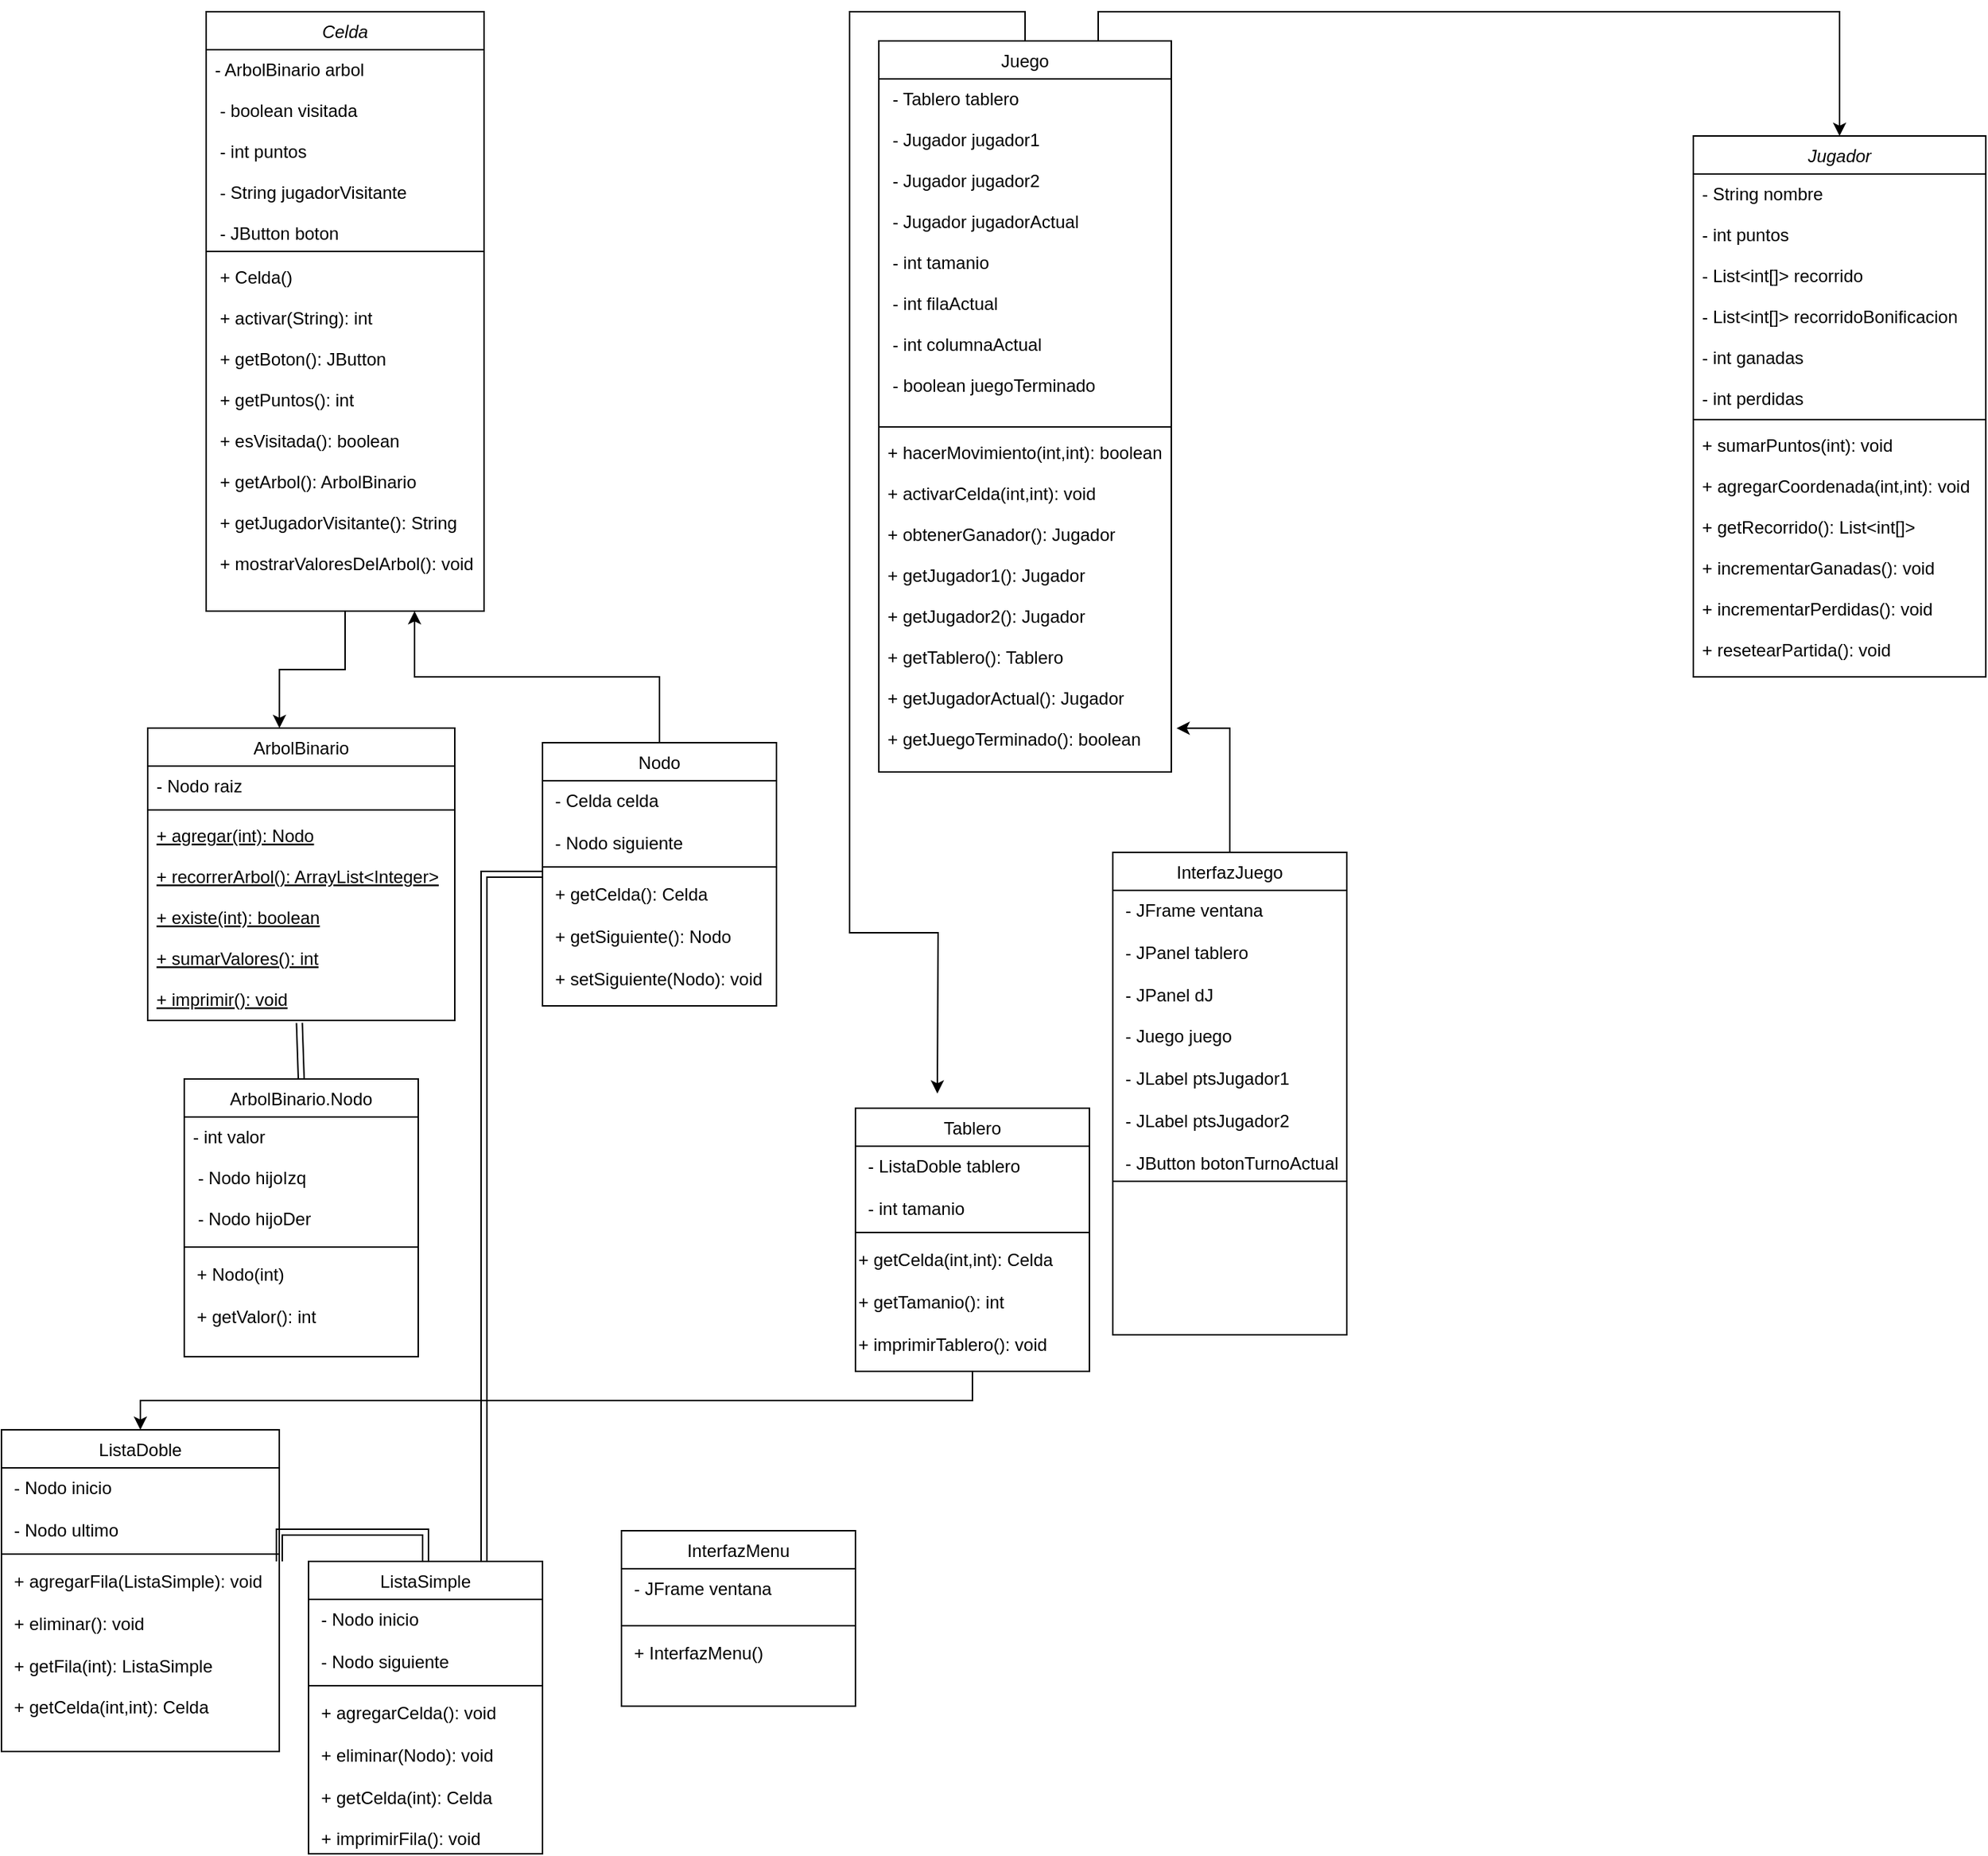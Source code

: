 <mxfile version="27.1.1">
  <diagram id="C5RBs43oDa-KdzZeNtuy" name="Page-1">
    <mxGraphModel dx="2072" dy="531" grid="1" gridSize="10" guides="1" tooltips="1" connect="1" arrows="1" fold="1" page="1" pageScale="1" pageWidth="827" pageHeight="1169" math="0" shadow="0">
      <root>
        <mxCell id="WIyWlLk6GJQsqaUBKTNV-0" />
        <mxCell id="WIyWlLk6GJQsqaUBKTNV-1" parent="WIyWlLk6GJQsqaUBKTNV-0" />
        <mxCell id="RWMH7VzFtILH4rzfBiII-46" style="edgeStyle=orthogonalEdgeStyle;rounded=0;orthogonalLoop=1;jettySize=auto;html=1;exitX=0.5;exitY=1;exitDx=0;exitDy=0;entryX=0.429;entryY=0;entryDx=0;entryDy=0;entryPerimeter=0;" edge="1" parent="WIyWlLk6GJQsqaUBKTNV-1" source="zkfFHV4jXpPFQw0GAbJ--0" target="zkfFHV4jXpPFQw0GAbJ--6">
          <mxGeometry relative="1" as="geometry">
            <mxPoint x="145" y="480" as="targetPoint" />
          </mxGeometry>
        </mxCell>
        <mxCell id="zkfFHV4jXpPFQw0GAbJ--0" value="Celda" style="swimlane;fontStyle=2;align=center;verticalAlign=top;childLayout=stackLayout;horizontal=1;startSize=26;horizontalStack=0;resizeParent=1;resizeLast=0;collapsible=1;marginBottom=0;rounded=0;shadow=0;strokeWidth=1;" parent="WIyWlLk6GJQsqaUBKTNV-1" vertex="1">
          <mxGeometry x="-190" y="10" width="190" height="410" as="geometry">
            <mxRectangle x="230" y="140" width="160" height="26" as="alternateBounds" />
          </mxGeometry>
        </mxCell>
        <mxCell id="RWMH7VzFtILH4rzfBiII-0" value="- ArbolBinario arbol&#xa;&#xa; - boolean visitada&#xa;&#xa; - int puntos&#xa;&#xa; - String jugadorVisitante&#xa;&#xa; - JButton boton" style="text;align=left;verticalAlign=top;spacingLeft=4;spacingRight=4;overflow=hidden;rotatable=0;points=[[0,0.5],[1,0.5]];portConstraint=eastwest;" vertex="1" parent="zkfFHV4jXpPFQw0GAbJ--0">
          <mxGeometry y="26" width="190" height="134" as="geometry" />
        </mxCell>
        <mxCell id="zkfFHV4jXpPFQw0GAbJ--4" value="" style="line;html=1;strokeWidth=1;align=left;verticalAlign=middle;spacingTop=-1;spacingLeft=3;spacingRight=3;rotatable=0;labelPosition=right;points=[];portConstraint=eastwest;" parent="zkfFHV4jXpPFQw0GAbJ--0" vertex="1">
          <mxGeometry y="160" width="190" height="8" as="geometry" />
        </mxCell>
        <mxCell id="zkfFHV4jXpPFQw0GAbJ--5" value=" + Celda()&#xa;&#xa; + activar(String): int&#xa;&#xa; + getBoton(): JButton&#xa;&#xa; + getPuntos(): int&#xa;&#xa; + esVisitada(): boolean&#xa;&#xa; + getArbol(): ArbolBinario&#xa;&#xa; + getJugadorVisitante(): String&#xa;&#xa; + mostrarValoresDelArbol(): void" style="text;align=left;verticalAlign=top;spacingLeft=4;spacingRight=4;overflow=hidden;rotatable=0;points=[[0,0.5],[1,0.5]];portConstraint=eastwest;" parent="zkfFHV4jXpPFQw0GAbJ--0" vertex="1">
          <mxGeometry y="168" width="190" height="232" as="geometry" />
        </mxCell>
        <mxCell id="zkfFHV4jXpPFQw0GAbJ--6" value="ArbolBinario" style="swimlane;fontStyle=0;align=center;verticalAlign=top;childLayout=stackLayout;horizontal=1;startSize=26;horizontalStack=0;resizeParent=1;resizeLast=0;collapsible=1;marginBottom=0;rounded=0;shadow=0;strokeWidth=1;" parent="WIyWlLk6GJQsqaUBKTNV-1" vertex="1">
          <mxGeometry x="-230" y="500" width="210" height="200" as="geometry">
            <mxRectangle x="130" y="380" width="160" height="26" as="alternateBounds" />
          </mxGeometry>
        </mxCell>
        <mxCell id="zkfFHV4jXpPFQw0GAbJ--7" value="- Nodo raiz" style="text;align=left;verticalAlign=top;spacingLeft=4;spacingRight=4;overflow=hidden;rotatable=0;points=[[0,0.5],[1,0.5]];portConstraint=eastwest;" parent="zkfFHV4jXpPFQw0GAbJ--6" vertex="1">
          <mxGeometry y="26" width="210" height="26" as="geometry" />
        </mxCell>
        <mxCell id="zkfFHV4jXpPFQw0GAbJ--9" value="" style="line;html=1;strokeWidth=1;align=left;verticalAlign=middle;spacingTop=-1;spacingLeft=3;spacingRight=3;rotatable=0;labelPosition=right;points=[];portConstraint=eastwest;" parent="zkfFHV4jXpPFQw0GAbJ--6" vertex="1">
          <mxGeometry y="52" width="210" height="8" as="geometry" />
        </mxCell>
        <mxCell id="zkfFHV4jXpPFQw0GAbJ--10" value="+ agregar(int): Nodo&#xa;&#xa;+ recorrerArbol(): ArrayList&lt;Integer&gt;&#xa;&#xa;+ existe(int): boolean&#xa;&#xa;+ sumarValores(): int&#xa;&#xa;+ imprimir(): void" style="text;align=left;verticalAlign=top;spacingLeft=4;spacingRight=4;overflow=hidden;rotatable=0;points=[[0,0.5],[1,0.5]];portConstraint=eastwest;fontStyle=4" parent="zkfFHV4jXpPFQw0GAbJ--6" vertex="1">
          <mxGeometry y="60" width="210" height="140" as="geometry" />
        </mxCell>
        <mxCell id="zkfFHV4jXpPFQw0GAbJ--13" value="ArbolBinario.Nodo" style="swimlane;fontStyle=0;align=center;verticalAlign=top;childLayout=stackLayout;horizontal=1;startSize=26;horizontalStack=0;resizeParent=1;resizeLast=0;collapsible=1;marginBottom=0;rounded=0;shadow=0;strokeWidth=1;" parent="WIyWlLk6GJQsqaUBKTNV-1" vertex="1">
          <mxGeometry x="-205" y="740" width="160" height="190" as="geometry">
            <mxRectangle x="340" y="380" width="170" height="26" as="alternateBounds" />
          </mxGeometry>
        </mxCell>
        <mxCell id="zkfFHV4jXpPFQw0GAbJ--14" value="- int valor&#xa;&#xa; - Nodo hijoIzq&#xa;&#xa; - Nodo hijoDer" style="text;align=left;verticalAlign=top;spacingLeft=4;spacingRight=4;overflow=hidden;rotatable=0;points=[[0,0.5],[1,0.5]];portConstraint=eastwest;" parent="zkfFHV4jXpPFQw0GAbJ--13" vertex="1">
          <mxGeometry y="26" width="160" height="84" as="geometry" />
        </mxCell>
        <mxCell id="zkfFHV4jXpPFQw0GAbJ--15" value="" style="line;html=1;strokeWidth=1;align=left;verticalAlign=middle;spacingTop=-1;spacingLeft=3;spacingRight=3;rotatable=0;labelPosition=right;points=[];portConstraint=eastwest;" parent="zkfFHV4jXpPFQw0GAbJ--13" vertex="1">
          <mxGeometry y="110" width="160" height="10" as="geometry" />
        </mxCell>
        <mxCell id="RWMH7VzFtILH4rzfBiII-2" value="&amp;nbsp; + Nodo(int)&lt;div&gt;&amp;nbsp;&lt;br&gt;&amp;nbsp; + getValor(): int&lt;/div&gt;" style="text;whiteSpace=wrap;html=1;" vertex="1" parent="zkfFHV4jXpPFQw0GAbJ--13">
          <mxGeometry y="120" width="160" height="50" as="geometry" />
        </mxCell>
        <mxCell id="RWMH7VzFtILH4rzfBiII-47" style="edgeStyle=orthogonalEdgeStyle;rounded=0;orthogonalLoop=1;jettySize=auto;html=1;exitX=0.5;exitY=0;exitDx=0;exitDy=0;" edge="1" parent="WIyWlLk6GJQsqaUBKTNV-1" source="zkfFHV4jXpPFQw0GAbJ--17">
          <mxGeometry relative="1" as="geometry">
            <mxPoint x="310" y="750" as="targetPoint" />
          </mxGeometry>
        </mxCell>
        <mxCell id="RWMH7VzFtILH4rzfBiII-53" style="edgeStyle=orthogonalEdgeStyle;rounded=0;orthogonalLoop=1;jettySize=auto;html=1;exitX=0.75;exitY=0;exitDx=0;exitDy=0;entryX=0.5;entryY=0;entryDx=0;entryDy=0;" edge="1" parent="WIyWlLk6GJQsqaUBKTNV-1" source="zkfFHV4jXpPFQw0GAbJ--17" target="RWMH7VzFtILH4rzfBiII-5">
          <mxGeometry relative="1" as="geometry" />
        </mxCell>
        <mxCell id="zkfFHV4jXpPFQw0GAbJ--17" value="Juego" style="swimlane;fontStyle=0;align=center;verticalAlign=top;childLayout=stackLayout;horizontal=1;startSize=26;horizontalStack=0;resizeParent=1;resizeLast=0;collapsible=1;marginBottom=0;rounded=0;shadow=0;strokeWidth=1;" parent="WIyWlLk6GJQsqaUBKTNV-1" vertex="1">
          <mxGeometry x="270" y="30" width="200" height="500" as="geometry">
            <mxRectangle x="550" y="140" width="160" height="26" as="alternateBounds" />
          </mxGeometry>
        </mxCell>
        <mxCell id="zkfFHV4jXpPFQw0GAbJ--18" value=" - Tablero tablero&#xa;&#xa; - Jugador jugador1&#xa;&#xa; - Jugador jugador2&#xa;&#xa; - Jugador jugadorActual&#xa;&#xa; - int tamanio&#xa;&#xa; - int filaActual&#xa;&#xa; - int columnaActual&#xa;&#xa; - boolean juegoTerminado" style="text;align=left;verticalAlign=top;spacingLeft=4;spacingRight=4;overflow=hidden;rotatable=0;points=[[0,0.5],[1,0.5]];portConstraint=eastwest;" parent="zkfFHV4jXpPFQw0GAbJ--17" vertex="1">
          <mxGeometry y="26" width="200" height="234" as="geometry" />
        </mxCell>
        <mxCell id="zkfFHV4jXpPFQw0GAbJ--23" value="" style="line;html=1;strokeWidth=1;align=left;verticalAlign=middle;spacingTop=-1;spacingLeft=3;spacingRight=3;rotatable=0;labelPosition=right;points=[];portConstraint=eastwest;" parent="zkfFHV4jXpPFQw0GAbJ--17" vertex="1">
          <mxGeometry y="260" width="200" height="8" as="geometry" />
        </mxCell>
        <mxCell id="zkfFHV4jXpPFQw0GAbJ--24" value="+ hacerMovimiento(int,int): boolean&#xa;&#xa;+ activarCelda(int,int): void&#xa;&#xa;+ obtenerGanador(): Jugador&#xa;&#xa;+ getJugador1(): Jugador&#xa;&#xa;+ getJugador2(): Jugador&#xa;&#xa;+ getTablero(): Tablero&#xa;&#xa;+ getJugadorActual(): Jugador&#xa;&#xa;+ getJuegoTerminado(): boolean" style="text;align=left;verticalAlign=top;spacingLeft=4;spacingRight=4;overflow=hidden;rotatable=0;points=[[0,0.5],[1,0.5]];portConstraint=eastwest;" parent="zkfFHV4jXpPFQw0GAbJ--17" vertex="1">
          <mxGeometry y="268" width="200" height="232" as="geometry" />
        </mxCell>
        <mxCell id="RWMH7VzFtILH4rzfBiII-5" value="Jugador" style="swimlane;fontStyle=2;align=center;verticalAlign=top;childLayout=stackLayout;horizontal=1;startSize=26;horizontalStack=0;resizeParent=1;resizeLast=0;collapsible=1;marginBottom=0;rounded=0;shadow=0;strokeWidth=1;" vertex="1" parent="WIyWlLk6GJQsqaUBKTNV-1">
          <mxGeometry x="827" y="95" width="200" height="370" as="geometry">
            <mxRectangle x="230" y="140" width="160" height="26" as="alternateBounds" />
          </mxGeometry>
        </mxCell>
        <mxCell id="RWMH7VzFtILH4rzfBiII-6" value="- String nombre&#xa;&#xa;- int puntos&#xa;&#xa;- List&lt;int[]&gt; recorrido&#xa;&#xa;- List&lt;int[]&gt; recorridoBonificacion&#xa;&#xa;- int ganadas&#xa;&#xa;- int perdidas" style="text;align=left;verticalAlign=top;spacingLeft=4;spacingRight=4;overflow=hidden;rotatable=0;points=[[0,0.5],[1,0.5]];portConstraint=eastwest;" vertex="1" parent="RWMH7VzFtILH4rzfBiII-5">
          <mxGeometry y="26" width="200" height="164" as="geometry" />
        </mxCell>
        <mxCell id="RWMH7VzFtILH4rzfBiII-7" value="" style="line;html=1;strokeWidth=1;align=left;verticalAlign=middle;spacingTop=-1;spacingLeft=3;spacingRight=3;rotatable=0;labelPosition=right;points=[];portConstraint=eastwest;" vertex="1" parent="RWMH7VzFtILH4rzfBiII-5">
          <mxGeometry y="190" width="200" height="8" as="geometry" />
        </mxCell>
        <mxCell id="RWMH7VzFtILH4rzfBiII-8" value="+ sumarPuntos(int): void&#xa;&#xa;+ agregarCoordenada(int,int): void&#xa;&#xa;+ getRecorrido(): List&lt;int[]&gt;&#xa;&#xa;+ incrementarGanadas(): void&#xa;&#xa;+ incrementarPerdidas(): void&#xa;&#xa;+ resetearPartida(): void" style="text;align=left;verticalAlign=top;spacingLeft=4;spacingRight=4;overflow=hidden;rotatable=0;points=[[0,0.5],[1,0.5]];portConstraint=eastwest;" vertex="1" parent="RWMH7VzFtILH4rzfBiII-5">
          <mxGeometry y="198" width="200" height="172" as="geometry" />
        </mxCell>
        <mxCell id="RWMH7VzFtILH4rzfBiII-54" style="edgeStyle=orthogonalEdgeStyle;rounded=0;orthogonalLoop=1;jettySize=auto;html=1;exitX=0.5;exitY=1;exitDx=0;exitDy=0;entryX=0.5;entryY=0;entryDx=0;entryDy=0;" edge="1" parent="WIyWlLk6GJQsqaUBKTNV-1" source="RWMH7VzFtILH4rzfBiII-9" target="RWMH7VzFtILH4rzfBiII-13">
          <mxGeometry relative="1" as="geometry" />
        </mxCell>
        <mxCell id="RWMH7VzFtILH4rzfBiII-9" value="Tablero" style="swimlane;fontStyle=0;align=center;verticalAlign=top;childLayout=stackLayout;horizontal=1;startSize=26;horizontalStack=0;resizeParent=1;resizeLast=0;collapsible=1;marginBottom=0;rounded=0;shadow=0;strokeWidth=1;" vertex="1" parent="WIyWlLk6GJQsqaUBKTNV-1">
          <mxGeometry x="254" y="760" width="160" height="180" as="geometry">
            <mxRectangle x="340" y="380" width="170" height="26" as="alternateBounds" />
          </mxGeometry>
        </mxCell>
        <mxCell id="RWMH7VzFtILH4rzfBiII-23" value="&amp;nbsp; - ListaDoble tablero&lt;div&gt;&lt;br&gt;&amp;nbsp; - int tamanio&lt;/div&gt;" style="text;whiteSpace=wrap;html=1;" vertex="1" parent="RWMH7VzFtILH4rzfBiII-9">
          <mxGeometry y="26" width="160" height="54" as="geometry" />
        </mxCell>
        <mxCell id="RWMH7VzFtILH4rzfBiII-25" value="" style="line;html=1;strokeWidth=1;align=left;verticalAlign=middle;spacingTop=-1;spacingLeft=3;spacingRight=3;rotatable=0;labelPosition=right;points=[];portConstraint=eastwest;" vertex="1" parent="RWMH7VzFtILH4rzfBiII-9">
          <mxGeometry y="80" width="160" height="10" as="geometry" />
        </mxCell>
        <mxCell id="RWMH7VzFtILH4rzfBiII-26" value="+ getCelda(int,int): Celda&lt;br&gt;&lt;br&gt;&lt;div&gt;  + getTamanio(): int&lt;/div&gt;&lt;div&gt;&amp;nbsp;&lt;br&gt;+ imprimirTablero(): void&lt;/div&gt;" style="text;whiteSpace=wrap;html=1;" vertex="1" parent="RWMH7VzFtILH4rzfBiII-9">
          <mxGeometry y="90" width="160" height="70" as="geometry" />
        </mxCell>
        <mxCell id="RWMH7VzFtILH4rzfBiII-13" value="ListaDoble" style="swimlane;fontStyle=0;align=center;verticalAlign=top;childLayout=stackLayout;horizontal=1;startSize=26;horizontalStack=0;resizeParent=1;resizeLast=0;collapsible=1;marginBottom=0;rounded=0;shadow=0;strokeWidth=1;" vertex="1" parent="WIyWlLk6GJQsqaUBKTNV-1">
          <mxGeometry x="-330" y="980" width="190" height="220" as="geometry">
            <mxRectangle x="340" y="380" width="170" height="26" as="alternateBounds" />
          </mxGeometry>
        </mxCell>
        <mxCell id="RWMH7VzFtILH4rzfBiII-16" value="&lt;div&gt;&amp;nbsp; - Nodo inicio&lt;/div&gt;&lt;div&gt;&lt;br&gt;&lt;/div&gt;&lt;div&gt;&amp;nbsp; - Nodo ultimo&lt;/div&gt;" style="text;whiteSpace=wrap;html=1;" vertex="1" parent="RWMH7VzFtILH4rzfBiII-13">
          <mxGeometry y="26" width="190" height="54" as="geometry" />
        </mxCell>
        <mxCell id="RWMH7VzFtILH4rzfBiII-19" value="" style="line;html=1;strokeWidth=1;align=left;verticalAlign=middle;spacingTop=-1;spacingLeft=3;spacingRight=3;rotatable=0;labelPosition=right;points=[];portConstraint=eastwest;" vertex="1" parent="RWMH7VzFtILH4rzfBiII-13">
          <mxGeometry y="80" width="190" height="10" as="geometry" />
        </mxCell>
        <mxCell id="RWMH7VzFtILH4rzfBiII-17" value="&amp;nbsp; + agregarFila(ListaSimple): void&lt;br&gt;&lt;br&gt;&amp;nbsp; + eliminar(): void&lt;br&gt;&lt;br&gt;&amp;nbsp; + getFila(int): ListaSimple&lt;br&gt;&lt;br&gt;&amp;nbsp; + getCelda(int,int): Celda" style="text;whiteSpace=wrap;html=1;" vertex="1" parent="RWMH7VzFtILH4rzfBiII-13">
          <mxGeometry y="90" width="190" height="80" as="geometry" />
        </mxCell>
        <mxCell id="RWMH7VzFtILH4rzfBiII-56" style="edgeStyle=orthogonalEdgeStyle;shape=link;rounded=0;orthogonalLoop=1;jettySize=auto;html=1;exitX=0.75;exitY=0;exitDx=0;exitDy=0;entryX=0;entryY=0.5;entryDx=0;entryDy=0;" edge="1" parent="WIyWlLk6GJQsqaUBKTNV-1" source="RWMH7VzFtILH4rzfBiII-27" target="RWMH7VzFtILH4rzfBiII-32">
          <mxGeometry relative="1" as="geometry" />
        </mxCell>
        <mxCell id="RWMH7VzFtILH4rzfBiII-27" value="ListaSimple" style="swimlane;fontStyle=0;align=center;verticalAlign=top;childLayout=stackLayout;horizontal=1;startSize=26;horizontalStack=0;resizeParent=1;resizeLast=0;collapsible=1;marginBottom=0;rounded=0;shadow=0;strokeWidth=1;" vertex="1" parent="WIyWlLk6GJQsqaUBKTNV-1">
          <mxGeometry x="-120" y="1070" width="160" height="200" as="geometry">
            <mxRectangle x="340" y="380" width="170" height="26" as="alternateBounds" />
          </mxGeometry>
        </mxCell>
        <mxCell id="RWMH7VzFtILH4rzfBiII-28" value="&lt;div&gt;&amp;nbsp; - Nodo inicio&lt;/div&gt;&lt;div&gt;&lt;br&gt;&lt;/div&gt;&lt;div&gt;&amp;nbsp; - Nodo siguiente&lt;/div&gt;" style="text;whiteSpace=wrap;html=1;" vertex="1" parent="RWMH7VzFtILH4rzfBiII-27">
          <mxGeometry y="26" width="160" height="54" as="geometry" />
        </mxCell>
        <mxCell id="RWMH7VzFtILH4rzfBiII-29" value="" style="line;html=1;strokeWidth=1;align=left;verticalAlign=middle;spacingTop=-1;spacingLeft=3;spacingRight=3;rotatable=0;labelPosition=right;points=[];portConstraint=eastwest;" vertex="1" parent="RWMH7VzFtILH4rzfBiII-27">
          <mxGeometry y="80" width="160" height="10" as="geometry" />
        </mxCell>
        <mxCell id="RWMH7VzFtILH4rzfBiII-30" value="&lt;div&gt;&amp;nbsp; + agregarCelda(): void&lt;/div&gt;&lt;div&gt;&lt;br&gt;&lt;/div&gt;&lt;div&gt;&amp;nbsp; + eliminar(Nodo): void&lt;/div&gt;&lt;div&gt;&lt;br&gt;&lt;/div&gt;&lt;div&gt;&amp;nbsp; + getCelda(int): Celda&lt;/div&gt;&lt;div&gt;&lt;br&gt;&lt;/div&gt;&lt;div&gt;&amp;nbsp; + imprimirFila(): void&lt;/div&gt;" style="text;whiteSpace=wrap;html=1;" vertex="1" parent="RWMH7VzFtILH4rzfBiII-27">
          <mxGeometry y="90" width="160" height="110" as="geometry" />
        </mxCell>
        <mxCell id="RWMH7VzFtILH4rzfBiII-58" style="edgeStyle=orthogonalEdgeStyle;rounded=0;orthogonalLoop=1;jettySize=auto;html=1;exitX=0.5;exitY=0;exitDx=0;exitDy=0;entryX=0.75;entryY=1;entryDx=0;entryDy=0;" edge="1" parent="WIyWlLk6GJQsqaUBKTNV-1" source="RWMH7VzFtILH4rzfBiII-32" target="zkfFHV4jXpPFQw0GAbJ--0">
          <mxGeometry relative="1" as="geometry" />
        </mxCell>
        <mxCell id="RWMH7VzFtILH4rzfBiII-32" value="Nodo" style="swimlane;fontStyle=0;align=center;verticalAlign=top;childLayout=stackLayout;horizontal=1;startSize=26;horizontalStack=0;resizeParent=1;resizeLast=0;collapsible=1;marginBottom=0;rounded=0;shadow=0;strokeWidth=1;" vertex="1" parent="WIyWlLk6GJQsqaUBKTNV-1">
          <mxGeometry x="40" y="510" width="160" height="180" as="geometry">
            <mxRectangle x="340" y="380" width="170" height="26" as="alternateBounds" />
          </mxGeometry>
        </mxCell>
        <mxCell id="RWMH7VzFtILH4rzfBiII-33" value="&lt;div&gt;&amp;nbsp; - Celda celda&lt;/div&gt;&lt;div&gt;&lt;br&gt;&lt;/div&gt;&lt;div&gt;&amp;nbsp; - Nodo siguiente&lt;/div&gt;" style="text;whiteSpace=wrap;html=1;" vertex="1" parent="RWMH7VzFtILH4rzfBiII-32">
          <mxGeometry y="26" width="160" height="54" as="geometry" />
        </mxCell>
        <mxCell id="RWMH7VzFtILH4rzfBiII-34" value="" style="line;html=1;strokeWidth=1;align=left;verticalAlign=middle;spacingTop=-1;spacingLeft=3;spacingRight=3;rotatable=0;labelPosition=right;points=[];portConstraint=eastwest;" vertex="1" parent="RWMH7VzFtILH4rzfBiII-32">
          <mxGeometry y="80" width="160" height="10" as="geometry" />
        </mxCell>
        <mxCell id="RWMH7VzFtILH4rzfBiII-35" value="&lt;div&gt;&amp;nbsp; + getCelda(): Celda&lt;/div&gt;&lt;div&gt;&lt;br&gt;&lt;/div&gt;&lt;div&gt;&amp;nbsp; + getSiguiente(): Nodo&lt;/div&gt;&lt;div&gt;&lt;br&gt;&lt;/div&gt;&lt;div&gt;&amp;nbsp; + setSiguiente(Nodo): void&lt;/div&gt;" style="text;whiteSpace=wrap;html=1;" vertex="1" parent="RWMH7VzFtILH4rzfBiII-32">
          <mxGeometry y="90" width="160" height="70" as="geometry" />
        </mxCell>
        <mxCell id="RWMH7VzFtILH4rzfBiII-36" value="InterfazJuego" style="swimlane;fontStyle=0;align=center;verticalAlign=top;childLayout=stackLayout;horizontal=1;startSize=26;horizontalStack=0;resizeParent=1;resizeLast=0;collapsible=1;marginBottom=0;rounded=0;shadow=0;strokeWidth=1;" vertex="1" parent="WIyWlLk6GJQsqaUBKTNV-1">
          <mxGeometry x="430" y="585" width="160" height="330" as="geometry">
            <mxRectangle x="340" y="380" width="170" height="26" as="alternateBounds" />
          </mxGeometry>
        </mxCell>
        <mxCell id="RWMH7VzFtILH4rzfBiII-37" value="&lt;div&gt;&amp;nbsp; - JFrame ventana&lt;/div&gt;&lt;div&gt;&lt;br&gt;&lt;/div&gt;&lt;div&gt;&amp;nbsp; - JPanel tablero&lt;/div&gt;&lt;div&gt;&lt;br&gt;&lt;/div&gt;&lt;div&gt;&amp;nbsp; - JPanel dJ&lt;/div&gt;&lt;div&gt;&lt;br&gt;&lt;/div&gt;&lt;div&gt;&amp;nbsp; - Juego juego&lt;/div&gt;&lt;div&gt;&lt;br&gt;&lt;/div&gt;&lt;div&gt;&amp;nbsp; - JLabel ptsJugador1&lt;/div&gt;&lt;div&gt;&lt;br&gt;&lt;/div&gt;&lt;div&gt;&amp;nbsp; - JLabel ptsJugador2&lt;/div&gt;&lt;div&gt;&lt;br&gt;&lt;/div&gt;&lt;div&gt;&amp;nbsp; - JButton botonTurnoActual&lt;/div&gt;" style="text;whiteSpace=wrap;html=1;" vertex="1" parent="RWMH7VzFtILH4rzfBiII-36">
          <mxGeometry y="26" width="160" height="194" as="geometry" />
        </mxCell>
        <mxCell id="RWMH7VzFtILH4rzfBiII-38" value="" style="line;html=1;strokeWidth=1;align=left;verticalAlign=middle;spacingTop=-1;spacingLeft=3;spacingRight=3;rotatable=0;labelPosition=right;points=[];portConstraint=eastwest;" vertex="1" parent="RWMH7VzFtILH4rzfBiII-36">
          <mxGeometry y="220" width="160" height="10" as="geometry" />
        </mxCell>
        <mxCell id="RWMH7VzFtILH4rzfBiII-41" value="InterfazMenu" style="swimlane;fontStyle=0;align=center;verticalAlign=top;childLayout=stackLayout;horizontal=1;startSize=26;horizontalStack=0;resizeParent=1;resizeLast=0;collapsible=1;marginBottom=0;rounded=0;shadow=0;strokeWidth=1;" vertex="1" parent="WIyWlLk6GJQsqaUBKTNV-1">
          <mxGeometry x="94" y="1049" width="160" height="120" as="geometry">
            <mxRectangle x="340" y="380" width="170" height="26" as="alternateBounds" />
          </mxGeometry>
        </mxCell>
        <mxCell id="RWMH7VzFtILH4rzfBiII-42" value="&amp;nbsp; - JFrame ventana" style="text;whiteSpace=wrap;html=1;" vertex="1" parent="RWMH7VzFtILH4rzfBiII-41">
          <mxGeometry y="26" width="160" height="34" as="geometry" />
        </mxCell>
        <mxCell id="RWMH7VzFtILH4rzfBiII-43" value="" style="line;html=1;strokeWidth=1;align=left;verticalAlign=middle;spacingTop=-1;spacingLeft=3;spacingRight=3;rotatable=0;labelPosition=right;points=[];portConstraint=eastwest;" vertex="1" parent="RWMH7VzFtILH4rzfBiII-41">
          <mxGeometry y="60" width="160" height="10" as="geometry" />
        </mxCell>
        <mxCell id="RWMH7VzFtILH4rzfBiII-44" value="&amp;nbsp; + InterfazMenu()" style="text;whiteSpace=wrap;html=1;" vertex="1" parent="RWMH7VzFtILH4rzfBiII-41">
          <mxGeometry y="70" width="160" height="40" as="geometry" />
        </mxCell>
        <mxCell id="RWMH7VzFtILH4rzfBiII-50" style="edgeStyle=none;shape=link;rounded=0;orthogonalLoop=1;jettySize=auto;html=1;exitX=0.5;exitY=0;exitDx=0;exitDy=0;entryX=0.494;entryY=1.012;entryDx=0;entryDy=0;entryPerimeter=0;" edge="1" parent="WIyWlLk6GJQsqaUBKTNV-1" source="zkfFHV4jXpPFQw0GAbJ--13" target="zkfFHV4jXpPFQw0GAbJ--10">
          <mxGeometry relative="1" as="geometry" />
        </mxCell>
        <mxCell id="RWMH7VzFtILH4rzfBiII-55" style="edgeStyle=orthogonalEdgeStyle;shape=link;rounded=0;orthogonalLoop=1;jettySize=auto;html=1;exitX=1;exitY=0;exitDx=0;exitDy=0;entryX=0.5;entryY=0;entryDx=0;entryDy=0;" edge="1" parent="WIyWlLk6GJQsqaUBKTNV-1" source="RWMH7VzFtILH4rzfBiII-17" target="RWMH7VzFtILH4rzfBiII-27">
          <mxGeometry relative="1" as="geometry" />
        </mxCell>
        <mxCell id="RWMH7VzFtILH4rzfBiII-59" style="edgeStyle=orthogonalEdgeStyle;rounded=0;orthogonalLoop=1;jettySize=auto;html=1;exitX=0.5;exitY=0;exitDx=0;exitDy=0;entryX=1.018;entryY=0.871;entryDx=0;entryDy=0;entryPerimeter=0;" edge="1" parent="WIyWlLk6GJQsqaUBKTNV-1" source="RWMH7VzFtILH4rzfBiII-36" target="zkfFHV4jXpPFQw0GAbJ--24">
          <mxGeometry relative="1" as="geometry" />
        </mxCell>
      </root>
    </mxGraphModel>
  </diagram>
</mxfile>
